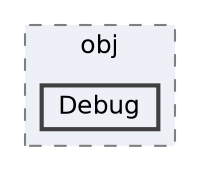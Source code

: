 digraph "C:/Users/plmrj/Desktop/POO_T1_Código/TP_GCondominios/TP_GCondominios/obj/Debug"
{
 // LATEX_PDF_SIZE
  bgcolor="transparent";
  edge [fontname=Helvetica,fontsize=12,labelfontname=Helvetica,labelfontsize=10];
  node [fontname=Helvetica,fontsize=12,shape=box,height=0.2,width=0.4];
  compound=true
  subgraph clusterdir_bd80b35023eb1f8517e51e1e97bf1d53 {
    graph [ bgcolor="#edf0f7", pencolor="grey50", label="obj", fontname=Helvetica,fontsize=12 style="filled,dashed", URL="dir_bd80b35023eb1f8517e51e1e97bf1d53.html",tooltip=""]
  dir_0ab4df06d10314a0de19ffe2126ca411 [label="Debug", fillcolor="#edf0f7", color="grey25", style="filled,bold", URL="dir_0ab4df06d10314a0de19ffe2126ca411.html",tooltip=""];
  }
}
